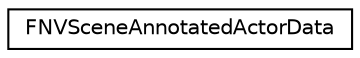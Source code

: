 digraph "Graphical Class Hierarchy"
{
  edge [fontname="Helvetica",fontsize="10",labelfontname="Helvetica",labelfontsize="10"];
  node [fontname="Helvetica",fontsize="10",shape=record];
  rankdir="LR";
  Node1 [label="FNVSceneAnnotatedActorData",height=0.2,width=0.4,color="black", fillcolor="white", style="filled",URL="$struct_f_n_v_scene_annotated_actor_data.html"];
}
